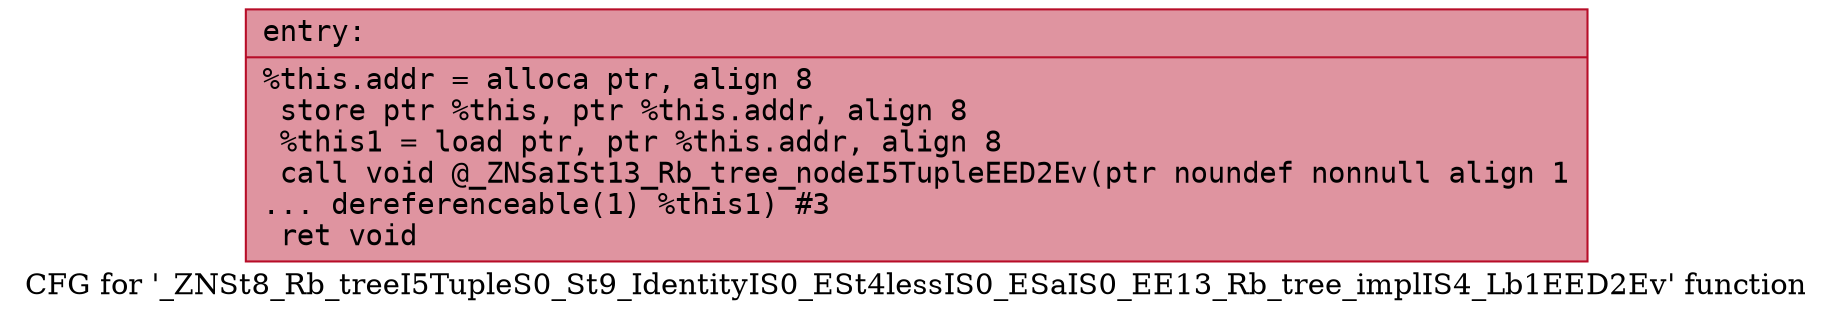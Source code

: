 digraph "CFG for '_ZNSt8_Rb_treeI5TupleS0_St9_IdentityIS0_ESt4lessIS0_ESaIS0_EE13_Rb_tree_implIS4_Lb1EED2Ev' function" {
	label="CFG for '_ZNSt8_Rb_treeI5TupleS0_St9_IdentityIS0_ESt4lessIS0_ESaIS0_EE13_Rb_tree_implIS4_Lb1EED2Ev' function";

	Node0x55dab480e750 [shape=record,color="#b70d28ff", style=filled, fillcolor="#b70d2870" fontname="Courier",label="{entry:\l|  %this.addr = alloca ptr, align 8\l  store ptr %this, ptr %this.addr, align 8\l  %this1 = load ptr, ptr %this.addr, align 8\l  call void @_ZNSaISt13_Rb_tree_nodeI5TupleEED2Ev(ptr noundef nonnull align 1\l... dereferenceable(1) %this1) #3\l  ret void\l}"];
}

